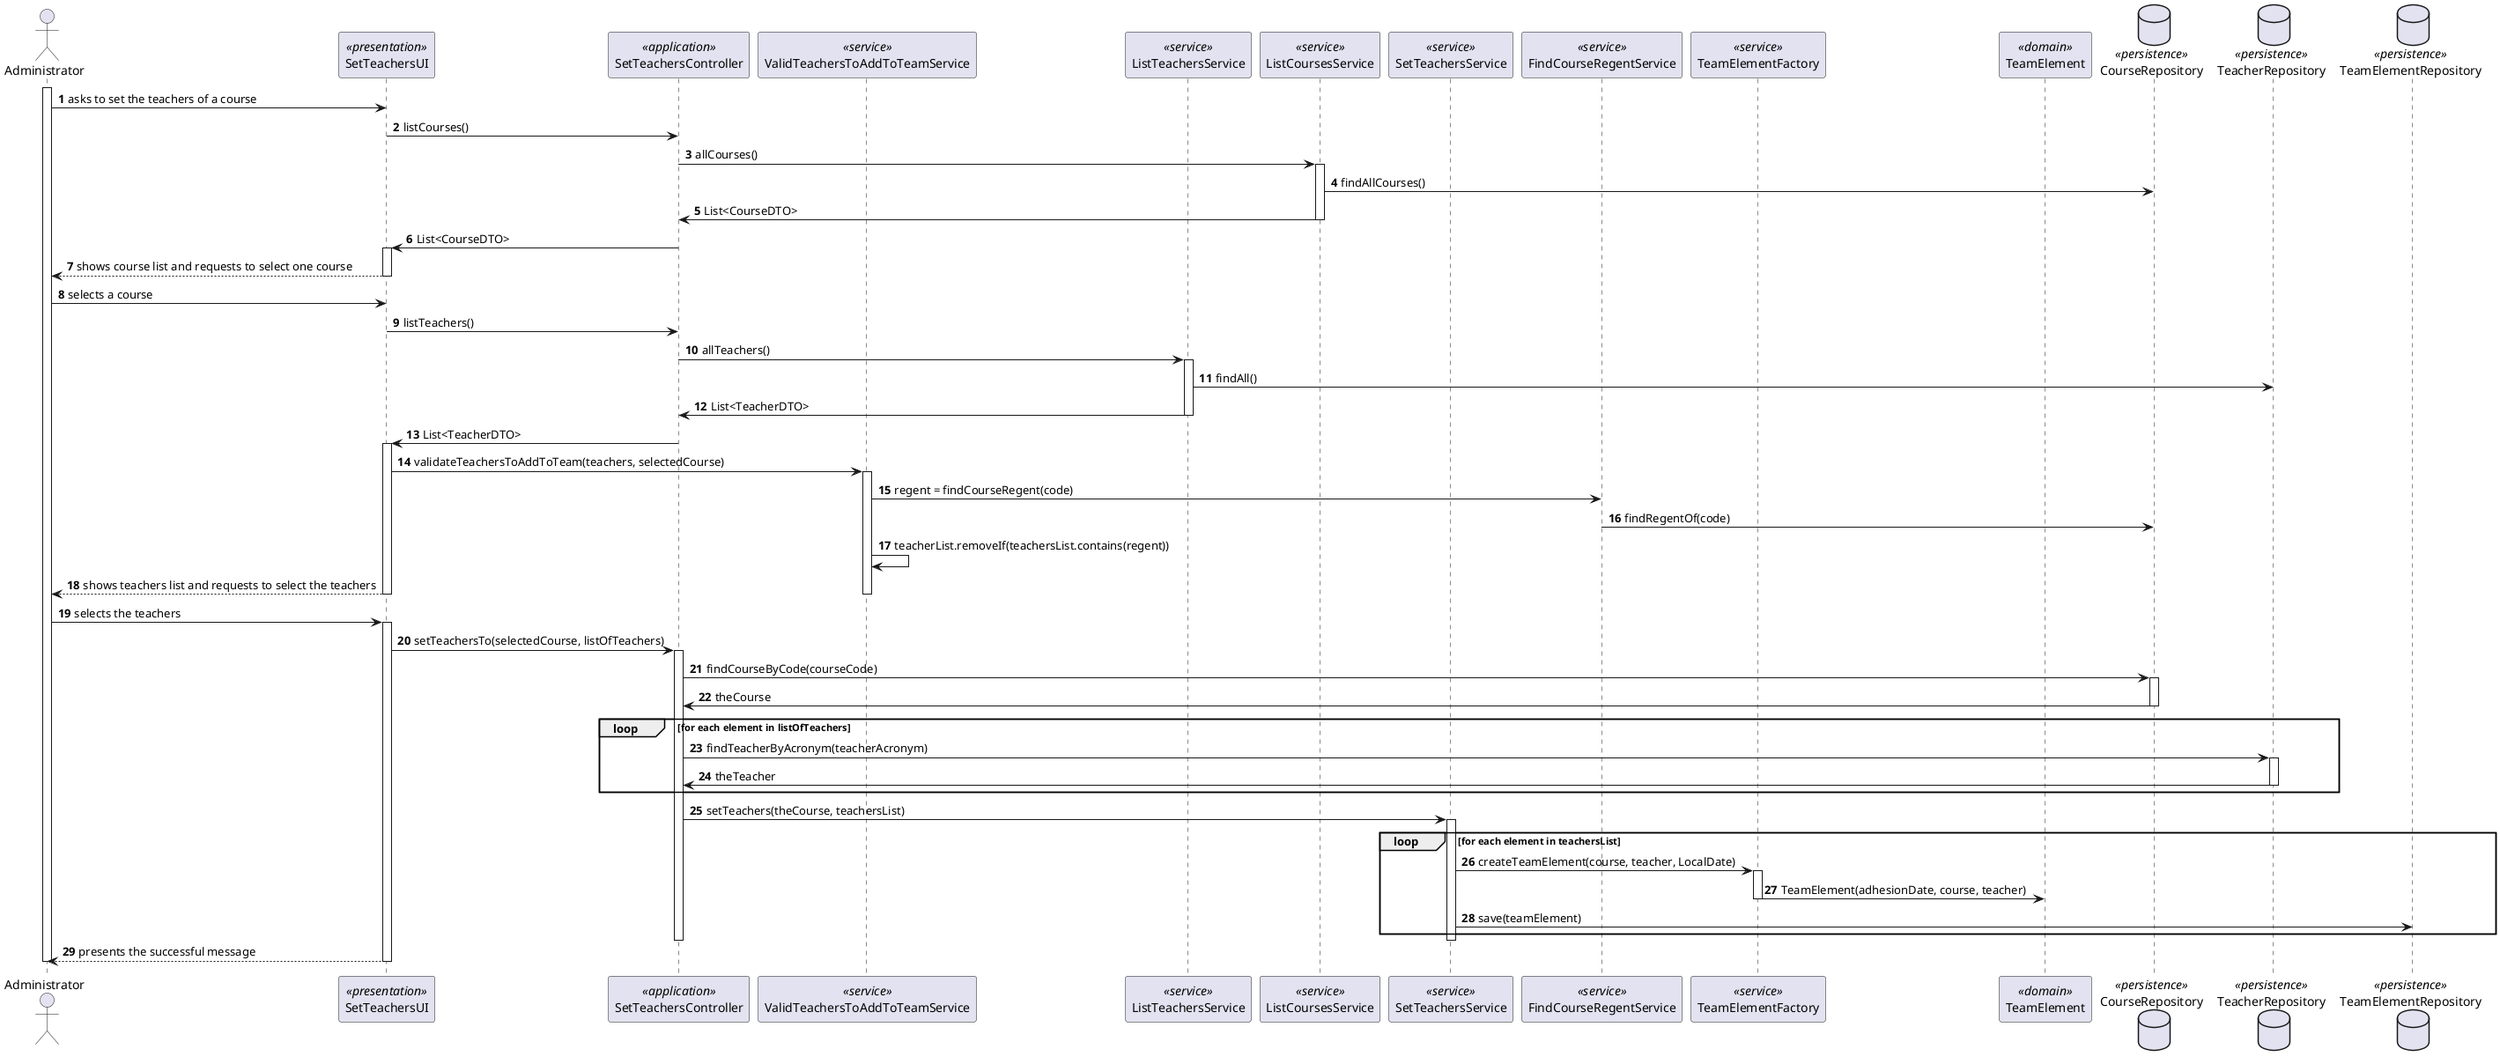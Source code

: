 @startuml
'https://plantuml.com/sequence-diagram

autonumber

actor Administrator as admin
participant SetTeachersUI as ui <<presentation>>
participant SetTeachersController as ste_ctrl <<application>>
participant ValidTeachersToAddToTeamService as reg_svc <<service>>
participant ListTeachersService as te_svc <<service>>
participant ListCoursesService as co_svc <<service>>
participant SetTeachersService as svc <<service>>
participant FindCourseRegentService as regente <<service>>
participant TeamElementFactory as fac <<service>>
participant TeamElement as TeamElement <<domain>>
database CourseRepository as repo <<persistence>>
database TeacherRepository as repot <<persistence>>
database TeamElementRepository as repote <<persistence>>





activate admin
admin -> ui : asks to set the teachers of a course

ui -> ste_ctrl : listCourses()

ste_ctrl -> co_svc : allCourses()
activate co_svc
co_svc -> repo : findAllCourses()
co_svc -> ste_ctrl : List<CourseDTO>
deactivate co_svc
ste_ctrl -> ui : List<CourseDTO>

activate ui

ui --> admin : shows course list and requests to select one course
deactivate ui

admin -> ui : selects a course

ui -> ste_ctrl : listTeachers()
ste_ctrl -> te_svc : allTeachers()
activate te_svc
te_svc -> repot : findAll()
te_svc -> ste_ctrl :List<TeacherDTO>
deactivate te_svc
ste_ctrl -> ui :List<TeacherDTO>
activate ui
        ui -> reg_svc :validateTeachersToAddToTeam(teachers, selectedCourse)
        activate reg_svc
        reg_svc -> regente : regent = findCourseRegent(code)
        regente -> repo : findRegentOf(code)
        reg_svc -> reg_svc: teacherList.removeIf(teachersList.contains(regent))

        ui --> admin : shows teachers list and requests to select the teachers
        deactivate reg_svc
deactivate ui
        admin -> ui : selects the teachers

activate ui
ui -> ste_ctrl : setTeachersTo(selectedCourse, listOfTeachers)
activate ste_ctrl
ste_ctrl -> repo : findCourseByCode(courseCode)
activate repo
repo -> ste_ctrl : theCourse
deactivate repo
loop for each element in listOfTeachers
ste_ctrl -> repot : findTeacherByAcronym(teacherAcronym)
activate repot
repot -> ste_ctrl : theTeacher
deactivate repot
end loop
ste_ctrl -> svc : setTeachers(theCourse, teachersList)

activate svc
loop for each element in teachersList
svc -> fac : createTeamElement(course, teacher, LocalDate)
activate fac
    fac->TeamElement : TeamElement(adhesionDate, course, teacher)
deactivate fac
    svc -> repote : save(teamElement)
    end loop
deactivate svc
deactivate ste_ctrl

ui --> admin : presents the successful message
deactivate ui

deactivate admin
@enduml